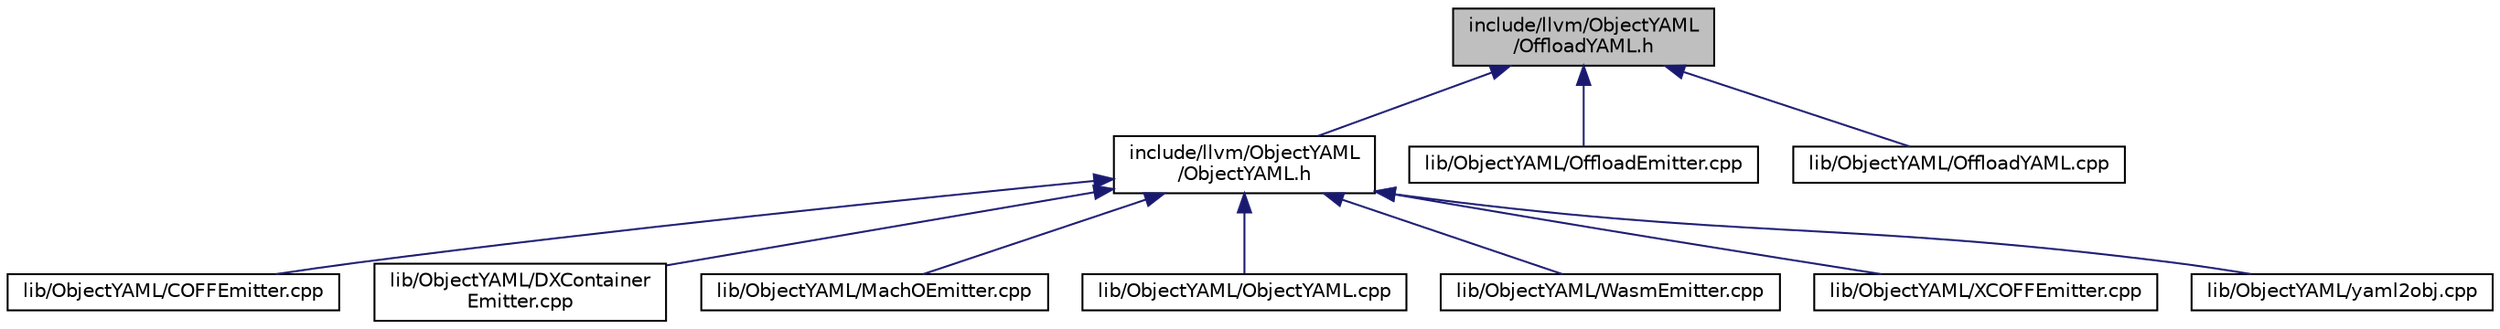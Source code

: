 digraph "include/llvm/ObjectYAML/OffloadYAML.h"
{
 // LATEX_PDF_SIZE
  bgcolor="transparent";
  edge [fontname="Helvetica",fontsize="10",labelfontname="Helvetica",labelfontsize="10"];
  node [fontname="Helvetica",fontsize="10",shape=record];
  Node1 [label="include/llvm/ObjectYAML\l/OffloadYAML.h",height=0.2,width=0.4,color="black", fillcolor="grey75", style="filled", fontcolor="black",tooltip=" "];
  Node1 -> Node2 [dir="back",color="midnightblue",fontsize="10",style="solid",fontname="Helvetica"];
  Node2 [label="include/llvm/ObjectYAML\l/ObjectYAML.h",height=0.2,width=0.4,color="black",URL="$ObjectYAML_8h.html",tooltip=" "];
  Node2 -> Node3 [dir="back",color="midnightblue",fontsize="10",style="solid",fontname="Helvetica"];
  Node3 [label="lib/ObjectYAML/COFFEmitter.cpp",height=0.2,width=0.4,color="black",URL="$COFFEmitter_8cpp.html",tooltip=" "];
  Node2 -> Node4 [dir="back",color="midnightblue",fontsize="10",style="solid",fontname="Helvetica"];
  Node4 [label="lib/ObjectYAML/DXContainer\lEmitter.cpp",height=0.2,width=0.4,color="black",URL="$DXContainerEmitter_8cpp.html",tooltip=" "];
  Node2 -> Node5 [dir="back",color="midnightblue",fontsize="10",style="solid",fontname="Helvetica"];
  Node5 [label="lib/ObjectYAML/MachOEmitter.cpp",height=0.2,width=0.4,color="black",URL="$MachOEmitter_8cpp.html",tooltip=" "];
  Node2 -> Node6 [dir="back",color="midnightblue",fontsize="10",style="solid",fontname="Helvetica"];
  Node6 [label="lib/ObjectYAML/ObjectYAML.cpp",height=0.2,width=0.4,color="black",URL="$ObjectYAML_8cpp.html",tooltip=" "];
  Node2 -> Node7 [dir="back",color="midnightblue",fontsize="10",style="solid",fontname="Helvetica"];
  Node7 [label="lib/ObjectYAML/WasmEmitter.cpp",height=0.2,width=0.4,color="black",URL="$WasmEmitter_8cpp.html",tooltip=" "];
  Node2 -> Node8 [dir="back",color="midnightblue",fontsize="10",style="solid",fontname="Helvetica"];
  Node8 [label="lib/ObjectYAML/XCOFFEmitter.cpp",height=0.2,width=0.4,color="black",URL="$XCOFFEmitter_8cpp.html",tooltip=" "];
  Node2 -> Node9 [dir="back",color="midnightblue",fontsize="10",style="solid",fontname="Helvetica"];
  Node9 [label="lib/ObjectYAML/yaml2obj.cpp",height=0.2,width=0.4,color="black",URL="$yaml2obj_8cpp.html",tooltip=" "];
  Node1 -> Node10 [dir="back",color="midnightblue",fontsize="10",style="solid",fontname="Helvetica"];
  Node10 [label="lib/ObjectYAML/OffloadEmitter.cpp",height=0.2,width=0.4,color="black",URL="$OffloadEmitter_8cpp.html",tooltip=" "];
  Node1 -> Node11 [dir="back",color="midnightblue",fontsize="10",style="solid",fontname="Helvetica"];
  Node11 [label="lib/ObjectYAML/OffloadYAML.cpp",height=0.2,width=0.4,color="black",URL="$OffloadYAML_8cpp.html",tooltip=" "];
}
